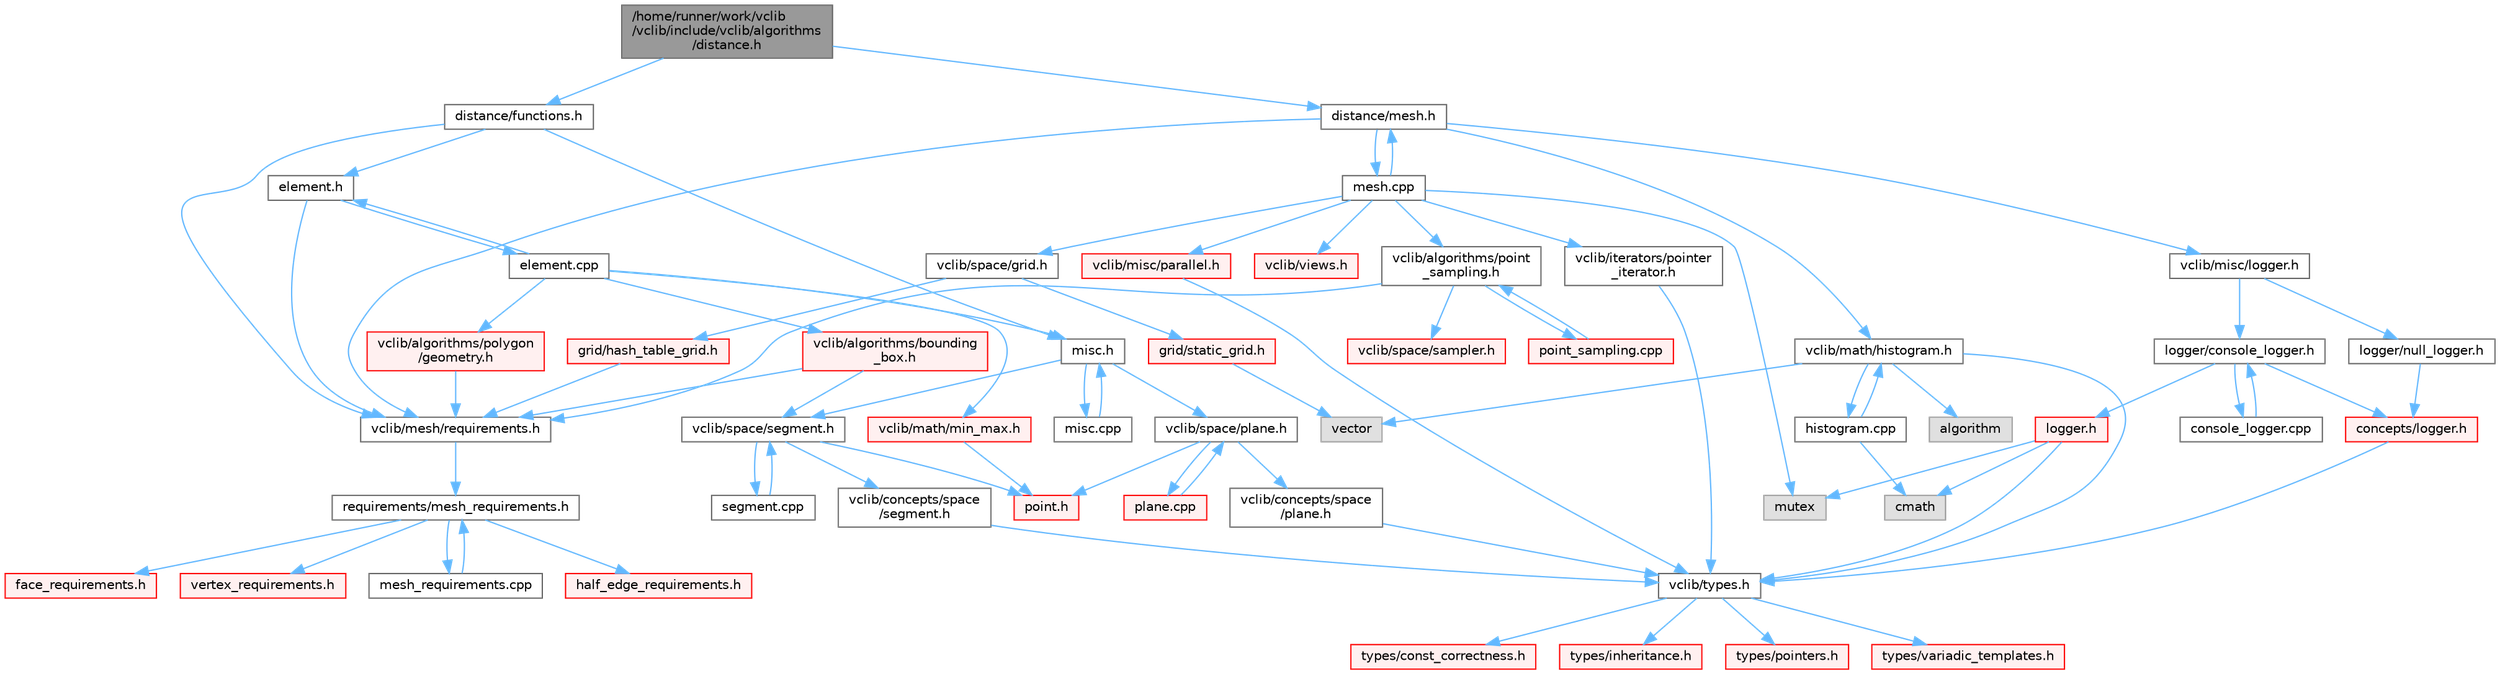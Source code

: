 digraph "/home/runner/work/vclib/vclib/include/vclib/algorithms/distance.h"
{
 // LATEX_PDF_SIZE
  bgcolor="transparent";
  edge [fontname=Helvetica,fontsize=10,labelfontname=Helvetica,labelfontsize=10];
  node [fontname=Helvetica,fontsize=10,shape=box,height=0.2,width=0.4];
  Node1 [label="/home/runner/work/vclib\l/vclib/include/vclib/algorithms\l/distance.h",height=0.2,width=0.4,color="gray40", fillcolor="grey60", style="filled", fontcolor="black",tooltip=" "];
  Node1 -> Node2 [color="steelblue1",style="solid"];
  Node2 [label="distance/functions.h",height=0.2,width=0.4,color="grey40", fillcolor="white", style="filled",URL="$distance_2functions_8h.html",tooltip=" "];
  Node2 -> Node3 [color="steelblue1",style="solid"];
  Node3 [label="element.h",height=0.2,width=0.4,color="grey40", fillcolor="white", style="filled",URL="$algorithms_2distance_2element_8h.html",tooltip=" "];
  Node3 -> Node4 [color="steelblue1",style="solid"];
  Node4 [label="vclib/mesh/requirements.h",height=0.2,width=0.4,color="grey40", fillcolor="white", style="filled",URL="$requirements_8h.html",tooltip=" "];
  Node4 -> Node5 [color="steelblue1",style="solid"];
  Node5 [label="requirements/mesh_requirements.h",height=0.2,width=0.4,color="grey40", fillcolor="white", style="filled",URL="$mesh__requirements_8h.html",tooltip=" "];
  Node5 -> Node6 [color="steelblue1",style="solid"];
  Node6 [label="half_edge_requirements.h",height=0.2,width=0.4,color="red", fillcolor="#FFF0F0", style="filled",URL="$half__edge__requirements_8h.html",tooltip=" "];
  Node5 -> Node150 [color="steelblue1",style="solid"];
  Node150 [label="face_requirements.h",height=0.2,width=0.4,color="red", fillcolor="#FFF0F0", style="filled",URL="$face__requirements_8h.html",tooltip=" "];
  Node5 -> Node69 [color="steelblue1",style="solid"];
  Node69 [label="vertex_requirements.h",height=0.2,width=0.4,color="red", fillcolor="#FFF0F0", style="filled",URL="$vertex__requirements_8h.html",tooltip=" "];
  Node5 -> Node175 [color="steelblue1",style="solid"];
  Node175 [label="mesh_requirements.cpp",height=0.2,width=0.4,color="grey40", fillcolor="white", style="filled",URL="$mesh__requirements_8cpp.html",tooltip=" "];
  Node175 -> Node5 [color="steelblue1",style="solid"];
  Node3 -> Node176 [color="steelblue1",style="solid"];
  Node176 [label="element.cpp",height=0.2,width=0.4,color="grey40", fillcolor="white", style="filled",URL="$algorithms_2distance_2element_8cpp.html",tooltip=" "];
  Node176 -> Node3 [color="steelblue1",style="solid"];
  Node176 -> Node177 [color="steelblue1",style="solid"];
  Node177 [label="misc.h",height=0.2,width=0.4,color="grey40", fillcolor="white", style="filled",URL="$distance_2misc_8h.html",tooltip=" "];
  Node177 -> Node178 [color="steelblue1",style="solid"];
  Node178 [label="vclib/space/plane.h",height=0.2,width=0.4,color="grey40", fillcolor="white", style="filled",URL="$space_2plane_8h.html",tooltip=" "];
  Node178 -> Node179 [color="steelblue1",style="solid"];
  Node179 [label="vclib/concepts/space\l/plane.h",height=0.2,width=0.4,color="grey40", fillcolor="white", style="filled",URL="$concepts_2space_2plane_8h.html",tooltip=" "];
  Node179 -> Node12 [color="steelblue1",style="solid"];
  Node12 [label="vclib/types.h",height=0.2,width=0.4,color="grey40", fillcolor="white", style="filled",URL="$types_8h.html",tooltip=" "];
  Node12 -> Node13 [color="steelblue1",style="solid"];
  Node13 [label="types/const_correctness.h",height=0.2,width=0.4,color="red", fillcolor="#FFF0F0", style="filled",URL="$types_2const__correctness_8h.html",tooltip=" "];
  Node12 -> Node15 [color="steelblue1",style="solid"];
  Node15 [label="types/inheritance.h",height=0.2,width=0.4,color="red", fillcolor="#FFF0F0", style="filled",URL="$inheritance_8h.html",tooltip=" "];
  Node12 -> Node16 [color="steelblue1",style="solid"];
  Node16 [label="types/pointers.h",height=0.2,width=0.4,color="red", fillcolor="#FFF0F0", style="filled",URL="$types_2pointers_8h.html",tooltip=" "];
  Node12 -> Node17 [color="steelblue1",style="solid"];
  Node17 [label="types/variadic_templates.h",height=0.2,width=0.4,color="red", fillcolor="#FFF0F0", style="filled",URL="$variadic__templates_8h.html",tooltip=" "];
  Node178 -> Node29 [color="steelblue1",style="solid"];
  Node29 [label="point.h",height=0.2,width=0.4,color="red", fillcolor="#FFF0F0", style="filled",URL="$space_2point_8h.html",tooltip=" "];
  Node178 -> Node180 [color="steelblue1",style="solid"];
  Node180 [label="plane.cpp",height=0.2,width=0.4,color="red", fillcolor="#FFF0F0", style="filled",URL="$plane_8cpp.html",tooltip=" "];
  Node180 -> Node178 [color="steelblue1",style="solid"];
  Node177 -> Node182 [color="steelblue1",style="solid"];
  Node182 [label="vclib/space/segment.h",height=0.2,width=0.4,color="grey40", fillcolor="white", style="filled",URL="$space_2segment_8h.html",tooltip=" "];
  Node182 -> Node183 [color="steelblue1",style="solid"];
  Node183 [label="vclib/concepts/space\l/segment.h",height=0.2,width=0.4,color="grey40", fillcolor="white", style="filled",URL="$concepts_2space_2segment_8h.html",tooltip=" "];
  Node183 -> Node12 [color="steelblue1",style="solid"];
  Node182 -> Node29 [color="steelblue1",style="solid"];
  Node182 -> Node184 [color="steelblue1",style="solid"];
  Node184 [label="segment.cpp",height=0.2,width=0.4,color="grey40", fillcolor="white", style="filled",URL="$segment_8cpp.html",tooltip=" "];
  Node184 -> Node182 [color="steelblue1",style="solid"];
  Node177 -> Node185 [color="steelblue1",style="solid"];
  Node185 [label="misc.cpp",height=0.2,width=0.4,color="grey40", fillcolor="white", style="filled",URL="$distance_2misc_8cpp.html",tooltip=" "];
  Node185 -> Node177 [color="steelblue1",style="solid"];
  Node176 -> Node186 [color="steelblue1",style="solid"];
  Node186 [label="vclib/algorithms/bounding\l_box.h",height=0.2,width=0.4,color="red", fillcolor="#FFF0F0", style="filled",URL="$algorithms_2bounding__box_8h.html",tooltip=" "];
  Node186 -> Node4 [color="steelblue1",style="solid"];
  Node186 -> Node182 [color="steelblue1",style="solid"];
  Node176 -> Node203 [color="steelblue1",style="solid"];
  Node203 [label="vclib/algorithms/polygon\l/geometry.h",height=0.2,width=0.4,color="red", fillcolor="#FFF0F0", style="filled",URL="$geometry_8h.html",tooltip=" "];
  Node203 -> Node4 [color="steelblue1",style="solid"];
  Node176 -> Node192 [color="steelblue1",style="solid"];
  Node192 [label="vclib/math/min_max.h",height=0.2,width=0.4,color="red", fillcolor="#FFF0F0", style="filled",URL="$min__max_8h.html",tooltip=" "];
  Node192 -> Node29 [color="steelblue1",style="solid"];
  Node2 -> Node177 [color="steelblue1",style="solid"];
  Node2 -> Node4 [color="steelblue1",style="solid"];
  Node1 -> Node229 [color="steelblue1",style="solid"];
  Node229 [label="distance/mesh.h",height=0.2,width=0.4,color="grey40", fillcolor="white", style="filled",URL="$algorithms_2distance_2mesh_8h.html",tooltip=" "];
  Node229 -> Node230 [color="steelblue1",style="solid"];
  Node230 [label="vclib/math/histogram.h",height=0.2,width=0.4,color="grey40", fillcolor="white", style="filled",URL="$histogram_8h.html",tooltip=" "];
  Node230 -> Node89 [color="steelblue1",style="solid"];
  Node89 [label="algorithm",height=0.2,width=0.4,color="grey60", fillcolor="#E0E0E0", style="filled",tooltip=" "];
  Node230 -> Node10 [color="steelblue1",style="solid"];
  Node10 [label="vector",height=0.2,width=0.4,color="grey60", fillcolor="#E0E0E0", style="filled",tooltip=" "];
  Node230 -> Node12 [color="steelblue1",style="solid"];
  Node230 -> Node231 [color="steelblue1",style="solid"];
  Node231 [label="histogram.cpp",height=0.2,width=0.4,color="grey40", fillcolor="white", style="filled",URL="$histogram_8cpp.html",tooltip=" "];
  Node231 -> Node230 [color="steelblue1",style="solid"];
  Node231 -> Node37 [color="steelblue1",style="solid"];
  Node37 [label="cmath",height=0.2,width=0.4,color="grey60", fillcolor="#E0E0E0", style="filled",tooltip=" "];
  Node229 -> Node4 [color="steelblue1",style="solid"];
  Node229 -> Node232 [color="steelblue1",style="solid"];
  Node232 [label="vclib/misc/logger.h",height=0.2,width=0.4,color="grey40", fillcolor="white", style="filled",URL="$misc_2logger_8h.html",tooltip=" "];
  Node232 -> Node233 [color="steelblue1",style="solid"];
  Node233 [label="logger/console_logger.h",height=0.2,width=0.4,color="grey40", fillcolor="white", style="filled",URL="$console__logger_8h.html",tooltip=" "];
  Node233 -> Node234 [color="steelblue1",style="solid"];
  Node234 [label="logger.h",height=0.2,width=0.4,color="red", fillcolor="#FFF0F0", style="filled",URL="$misc_2logger_2logger_8h.html",tooltip=" "];
  Node234 -> Node37 [color="steelblue1",style="solid"];
  Node234 -> Node236 [color="steelblue1",style="solid"];
  Node236 [label="mutex",height=0.2,width=0.4,color="grey60", fillcolor="#E0E0E0", style="filled",tooltip=" "];
  Node234 -> Node12 [color="steelblue1",style="solid"];
  Node233 -> Node216 [color="steelblue1",style="solid"];
  Node216 [label="concepts/logger.h",height=0.2,width=0.4,color="red", fillcolor="#FFF0F0", style="filled",URL="$concepts_2logger_8h.html",tooltip=" "];
  Node216 -> Node12 [color="steelblue1",style="solid"];
  Node233 -> Node245 [color="steelblue1",style="solid"];
  Node245 [label="console_logger.cpp",height=0.2,width=0.4,color="grey40", fillcolor="white", style="filled",URL="$console__logger_8cpp.html",tooltip=" "];
  Node245 -> Node233 [color="steelblue1",style="solid"];
  Node232 -> Node246 [color="steelblue1",style="solid"];
  Node246 [label="logger/null_logger.h",height=0.2,width=0.4,color="grey40", fillcolor="white", style="filled",URL="$null__logger_8h.html",tooltip=" "];
  Node246 -> Node216 [color="steelblue1",style="solid"];
  Node229 -> Node247 [color="steelblue1",style="solid"];
  Node247 [label="mesh.cpp",height=0.2,width=0.4,color="grey40", fillcolor="white", style="filled",URL="$algorithms_2distance_2mesh_8cpp.html",tooltip=" "];
  Node247 -> Node229 [color="steelblue1",style="solid"];
  Node247 -> Node248 [color="steelblue1",style="solid"];
  Node248 [label="vclib/algorithms/point\l_sampling.h",height=0.2,width=0.4,color="grey40", fillcolor="white", style="filled",URL="$point__sampling_8h.html",tooltip=" "];
  Node248 -> Node4 [color="steelblue1",style="solid"];
  Node248 -> Node249 [color="steelblue1",style="solid"];
  Node249 [label="vclib/space/sampler.h",height=0.2,width=0.4,color="red", fillcolor="#FFF0F0", style="filled",URL="$space_2sampler_8h.html",tooltip=" "];
  Node248 -> Node268 [color="steelblue1",style="solid"];
  Node268 [label="point_sampling.cpp",height=0.2,width=0.4,color="red", fillcolor="#FFF0F0", style="filled",URL="$point__sampling_8cpp.html",tooltip=" "];
  Node268 -> Node248 [color="steelblue1",style="solid"];
  Node247 -> Node285 [color="steelblue1",style="solid"];
  Node285 [label="vclib/space/grid.h",height=0.2,width=0.4,color="grey40", fillcolor="white", style="filled",URL="$grid_8h.html",tooltip=" "];
  Node285 -> Node286 [color="steelblue1",style="solid"];
  Node286 [label="grid/hash_table_grid.h",height=0.2,width=0.4,color="red", fillcolor="#FFF0F0", style="filled",URL="$hash__table__grid_8h.html",tooltip=" "];
  Node286 -> Node4 [color="steelblue1",style="solid"];
  Node285 -> Node299 [color="steelblue1",style="solid"];
  Node299 [label="grid/static_grid.h",height=0.2,width=0.4,color="red", fillcolor="#FFF0F0", style="filled",URL="$static__grid_8h.html",tooltip=" "];
  Node299 -> Node10 [color="steelblue1",style="solid"];
  Node247 -> Node304 [color="steelblue1",style="solid"];
  Node304 [label="vclib/misc/parallel.h",height=0.2,width=0.4,color="red", fillcolor="#FFF0F0", style="filled",URL="$parallel_8h.html",tooltip=" "];
  Node304 -> Node12 [color="steelblue1",style="solid"];
  Node247 -> Node307 [color="steelblue1",style="solid"];
  Node307 [label="vclib/views.h",height=0.2,width=0.4,color="red", fillcolor="#FFF0F0", style="filled",URL="$views_8h.html",tooltip=" "];
  Node247 -> Node236 [color="steelblue1",style="solid"];
  Node247 -> Node309 [color="steelblue1",style="solid"];
  Node309 [label="vclib/iterators/pointer\l_iterator.h",height=0.2,width=0.4,color="grey40", fillcolor="white", style="filled",URL="$pointer__iterator_8h.html",tooltip=" "];
  Node309 -> Node12 [color="steelblue1",style="solid"];
}
